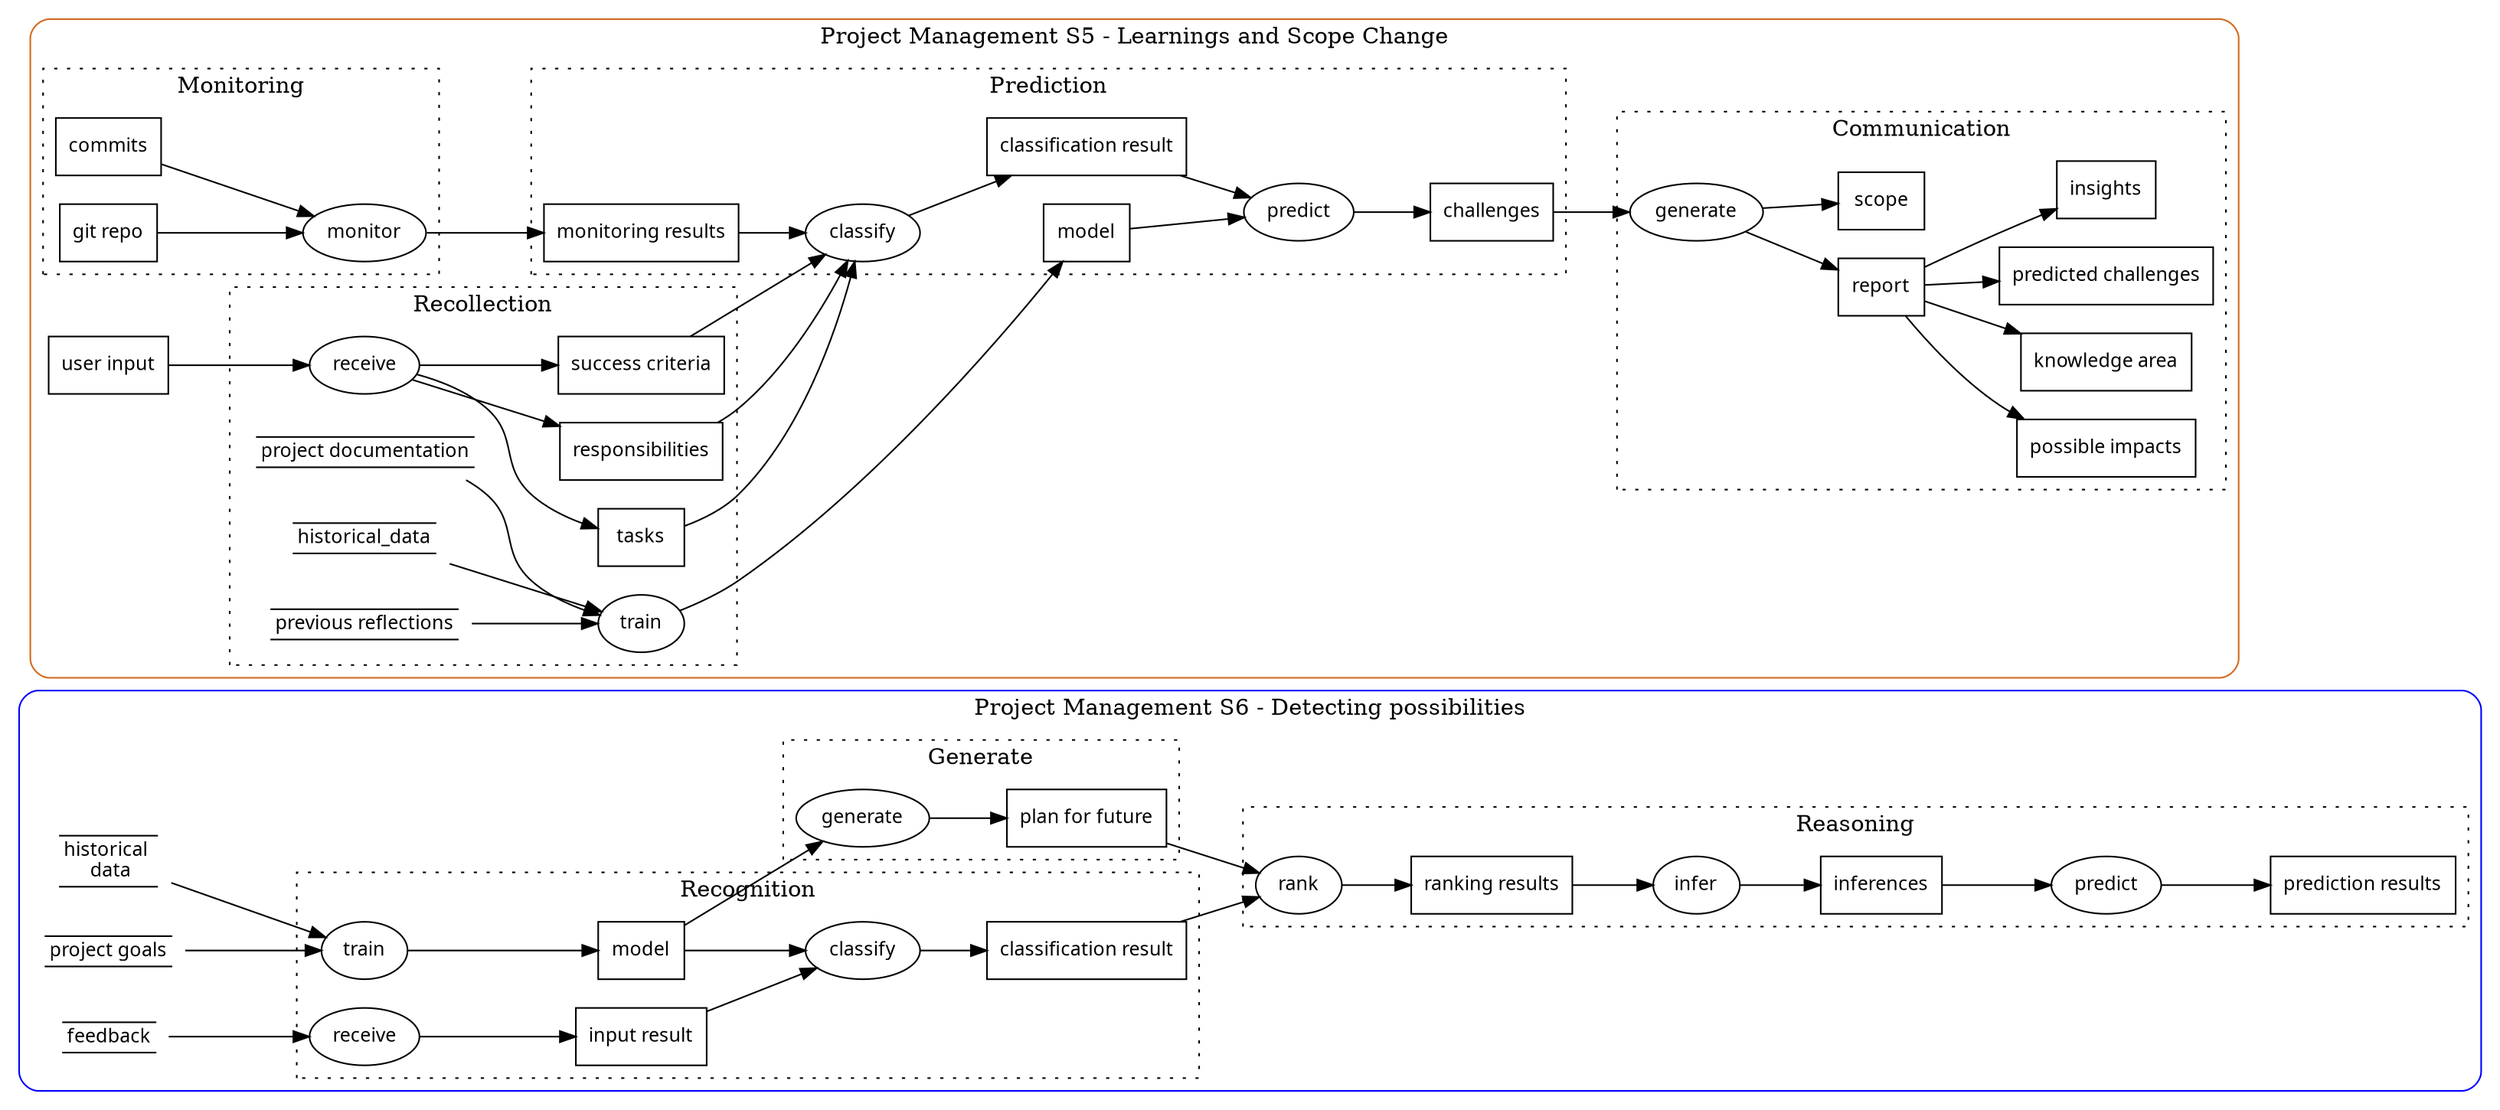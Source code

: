 digraph G {
    rankdir=LR;

    subgraph Cluster_Top_2 {
    style=rounded;
    color=blue;
    label="Project Management S6 - Detecting possibilities";
    node[shape=ellipse, fontname="CMU Serif", fontsize=12];
    train_2 [label="train"];
    receive_2 [label="receive"];
    classify_2 [label="classify"];
    generate_2 [label="generate"];
    rank_2 [label="rank"];
    infer_2 [label="infer"];    
    predict_2 [label="predict"];

    node[shape=box, fontname="CMU Serif", fontsize=12];
    model_2 [label="model"];
    input_result [label="input result"];
    plan_for_future [label="plan for future"];
    classification_result_2 [label="classification result"];
    ranking_results [label="ranking results"];
    inferences [label="inferences"];
    prediction_results [label="prediction results"];

    node[shape=plaintext];
    historical_data_2 [label=<
    <TABLE BORDER="0" CELLBORDER="1" CELLSPACING="0">
        <TR><TD SIDES="TB">historical <br /> data</TD></TR>
    </TABLE>
    >]
    feedback [label=<
    <TABLE BORDER="0" CELLBORDER="1" CELLSPACING="0">
        <TR><TD SIDES="TB">feedback</TD></TR>
    </TABLE>
    >]
    pr_goals [label=<
    <TABLE BORDER="0" CELLBORDER="1" CELLSPACING="0">
        <TR><TD SIDES="TB">project goals</TD></TR>
    </TABLE>
    >]

    edge [fontname="CMU Serif", fontsize=12, color="#000000", style=filled]
    pr_goals -> train_2
    
    historical_data_2 -> train_2
    train_2 -> model_2

    feedback -> receive_2
    receive_2 -> input_result

    input_result -> classify_2
    model_2 -> classify_2

    classify_2 -> classification_result_2

    model_2 -> generate_2
    generate_2 -> plan_for_future

    classification_result_2 -> rank_2
    plan_for_future -> rank_2
    
    rank_2 -> ranking_results
    ranking_results -> infer_2
    infer_2 -> inferences
    inferences -> predict_2

    predict_2 -> prediction_results

    
    subgraph Cluster_0 {
        style=dotted;
        color=black;
        label="Recognition";
        receive_2;
        train_2;
        model_2
        input_result;
        classify_2
        classification_result_2

    }

    subgraph Cluster_1 {
        style=dotted;
        color=black;
        label="Generate";
        generate_2;
        plan_for_future;
    }

    subgraph Cluster_2 {
        style=dotted;
        label="Reasoning";
        color=black;
        rank_2;
        ranking_results;
        infer_2;
        inferences;
        predict_2;
        prediction_results;
    }

    }

    subgraph Cluster_Top {
    style=rounded;
    fillcolor=white;
    color=chocolate;
    label="Project Management S5 - Learnings and Scope Change";
    // Agent steps in nodes
    node[shape=ellipse, fontname="CMU Serif", fontsize=12];
    train [label="train"];
    receive [label="receive"];
    monitor [label="monitor"];
    classify [label="classify"];
    predict [label="predict"];
    generate [label="generate"];

    // User input
    node[shape=box, fontname="CMU Serif", fontsize=12];
    challenges [label="challenges"];
    tasks [label="tasks"];
    responsibilities [label="responsibilities"];
    success_criteria [label="success criteria"];
    user_input [label="user input"];
    commits [label="commits"];
    gitrepo [label="git repo"];
    monitoring_results [label="monitoring results"];
    model [label="model"];
    classification_result [label="classification result"];
    scope [label="scope"];
    report [label="report"];
    insights [label="insights"];
    possible_imacts [label="possible impacts"];
    knolwedge_area [label="knowledge area"];
    challenge_graphs [label="predicted challenges"];
        
    // Knowledge nodes
    node[shape=plaintext];
    documentation [ label=<
    <TABLE BORDER="0" CELLBORDER="1" CELLSPACING="0">
        <TR><TD SIDES="TB">project documentation</TD></TR>
    </TABLE>
    >];
    hist_data [ label=<
    <TABLE BORDER="0" CELLBORDER="1" CELLSPACING="0">
        <TR><TD SIDES="TB">historical_data</TD></TR>
    </TABLE>
    >];
    previous_reflections [ label=<
    <TABLE BORDER="0" CELLBORDER="1" CELLSPACING="0">
        <TR><TD SIDES="TB">previous reflections</TD></TR>
    </TABLE>
    >];

    // PART: EDGES
    edge [fontname="CMU Serif", fontsize=12, color="#000000", style=filled]
    documentation -> train
    hist_data -> train
    previous_reflections -> train
    train -> model

    user_input -> receive
    receive -> tasks;
    receive -> responsibilities;
    receive -> success_criteria;

    gitrepo -> monitor
    commits -> monitor

    monitor -> monitoring_results

    monitoring_results -> classify
    tasks -> classify
    responsibilities -> classify
    success_criteria -> classify

    classify -> classification_result

    model -> predict
    classification_result -> predict

    predict -> challenges

    challenges -> generate

    generate -> report
    generate -> scope
    report -> knolwedge_area
    report -> insights
    report -> possible_imacts
    report -> challenge_graphs

    // Define subgraph for grouping with a dashed border

    subgraph Cluster_3 {
        style=dotted;
        label="Recollection";
        color=black;
        hist_data
        documentation
        previous_reflections
        train;
        receive;
        tasks;
        success_criteria
        responsibilities;
    }

    subgraph Cluster_4 {
        style=dotted;
        label="Monitoring";
        color=black;
        monitor;
        gitrepo;
        commits;
    }

    subgraph Cluster_5 {
        style=dotted;
        color=black;
        label="Prediction";
        monitoring_results;
        predict;
        challenges;
        classification_result;
        model;
        classify;
    }

    subgraph Cluster_6 {
        style=dotted;
        label="Communication";
        color=black;
        generate;
        report;
        scope;
        insights;
        possible_imacts;
        knolwedge_area;
        challenge_graphs;
    }

    }

}

